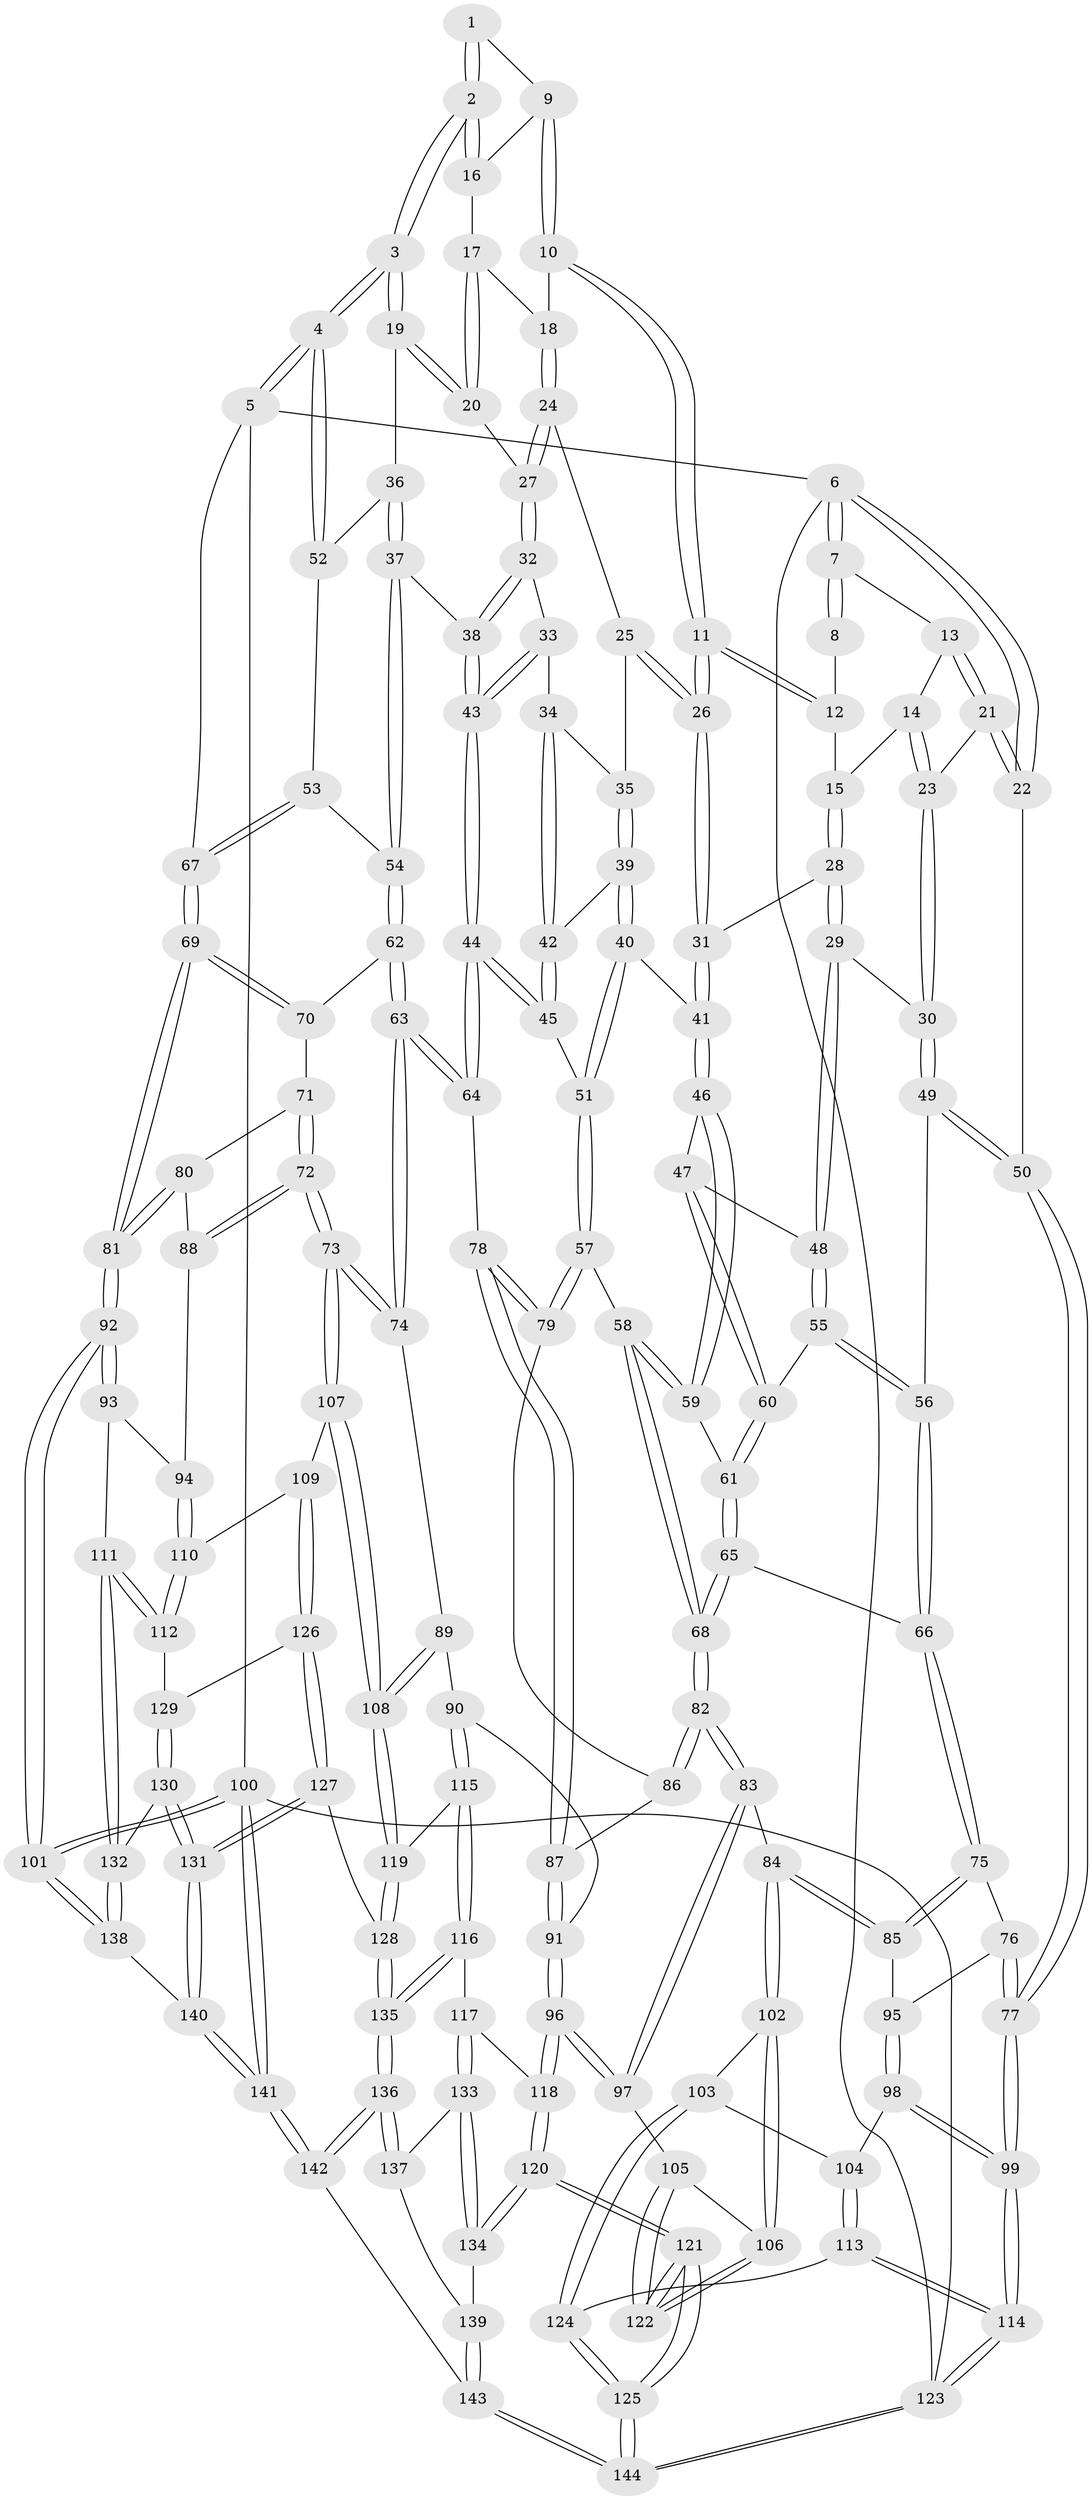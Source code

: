 // Generated by graph-tools (version 1.1) at 2025/27/03/09/25 03:27:12]
// undirected, 144 vertices, 357 edges
graph export_dot {
graph [start="1"]
  node [color=gray90,style=filled];
  1 [pos="+0.5537762964836502+0"];
  2 [pos="+0.9888560726494294+0"];
  3 [pos="+1+0"];
  4 [pos="+1+0"];
  5 [pos="+1+0"];
  6 [pos="+0+0"];
  7 [pos="+0.014804238942236593+0"];
  8 [pos="+0.4887302456863726+0"];
  9 [pos="+0.6029341274005153+0.04239525259796193"];
  10 [pos="+0.5919868157597984+0.09383754557139008"];
  11 [pos="+0.45781953588415986+0.1114482014070615"];
  12 [pos="+0.46150571103499705+0"];
  13 [pos="+0.01838702815191695+0"];
  14 [pos="+0.09338056358541703+0"];
  15 [pos="+0.26812815478539626+0.08957065687020987"];
  16 [pos="+0.7252275768805092+0.026028697067777013"];
  17 [pos="+0.7125574536542866+0.08457832301194329"];
  18 [pos="+0.595384271047+0.09748686772639172"];
  19 [pos="+0.8060352678734589+0.1716953582907433"];
  20 [pos="+0.7465894442137184+0.16467325971015176"];
  21 [pos="+0.03485165289580114+0.24627083901988556"];
  22 [pos="+0+0.3166557937744581"];
  23 [pos="+0.09972325948103651+0.23992906259887234"];
  24 [pos="+0.6179994833546865+0.15206897060286076"];
  25 [pos="+0.5668930800878075+0.2171923366277024"];
  26 [pos="+0.4142074299258949+0.16411051711262462"];
  27 [pos="+0.6903448621441949+0.19314740530979765"];
  28 [pos="+0.29946276499362345+0.1543872388084371"];
  29 [pos="+0.20669481250147329+0.252359693464589"];
  30 [pos="+0.15814491304527387+0.2630822354041921"];
  31 [pos="+0.39474410196110543+0.17669352414930992"];
  32 [pos="+0.6821837827853653+0.22573134507856085"];
  33 [pos="+0.6243484683909852+0.2674115410691254"];
  34 [pos="+0.5934449815230917+0.264013426610575"];
  35 [pos="+0.575554096577393+0.24537972986479537"];
  36 [pos="+0.8282272092703754+0.28766099163267356"];
  37 [pos="+0.8037324482658658+0.34142491894513854"];
  38 [pos="+0.7471847211669786+0.3489702249750736"];
  39 [pos="+0.48589527039383856+0.29458661544428605"];
  40 [pos="+0.43961580613347423+0.2946376525804507"];
  41 [pos="+0.42511790755884754+0.28491006905143906"];
  42 [pos="+0.5658547383780351+0.32553563978588584"];
  43 [pos="+0.6752400095977991+0.39490429958570783"];
  44 [pos="+0.6320159952819124+0.44748649905640714"];
  45 [pos="+0.6064006285320755+0.44112038386863284"];
  46 [pos="+0.3860189788663392+0.33360283108154065"];
  47 [pos="+0.25771084034785885+0.33362890988464067"];
  48 [pos="+0.2348787388769575+0.29949419114003545"];
  49 [pos="+0.11273340525102774+0.44537082343877027"];
  50 [pos="+0+0.5381165339773181"];
  51 [pos="+0.5198279313991809+0.4499148668297413"];
  52 [pos="+0.90819528051855+0.27359865200523076"];
  53 [pos="+1+0.3765468332989982"];
  54 [pos="+0.8469682525674891+0.39448165498756926"];
  55 [pos="+0.18496221514884884+0.42544368356929757"];
  56 [pos="+0.13290608886723332+0.45198559514375564"];
  57 [pos="+0.4865964251914824+0.47433876712250134"];
  58 [pos="+0.40917850931052224+0.4562191317524151"];
  59 [pos="+0.36571971165118555+0.40689132132457656"];
  60 [pos="+0.26690051026600226+0.3920341111610548"];
  61 [pos="+0.29543565982927894+0.4228876295863446"];
  62 [pos="+0.8471944491754836+0.46029946539875655"];
  63 [pos="+0.716555681396796+0.5710037074116413"];
  64 [pos="+0.6648377978646705+0.5141838383708428"];
  65 [pos="+0.27796770075378696+0.5000994586695577"];
  66 [pos="+0.18462463804826784+0.49474335036540196"];
  67 [pos="+1+0.4231570918546303"];
  68 [pos="+0.3146972966118653+0.5502997658678479"];
  69 [pos="+1+0.46815999947294606"];
  70 [pos="+0.8622759379438507+0.47253585585698793"];
  71 [pos="+0.8920245605438586+0.5275473462691059"];
  72 [pos="+0.7761397851457356+0.6612315883014414"];
  73 [pos="+0.7742888766152801+0.6621949838653826"];
  74 [pos="+0.733006048624984+0.6321564045058069"];
  75 [pos="+0.18443899806923658+0.5501304769910587"];
  76 [pos="+0.08765829718187644+0.604834348811649"];
  77 [pos="+0+0.5625137369710249"];
  78 [pos="+0.5227895048372876+0.6137886648335404"];
  79 [pos="+0.48053933580649333+0.5021840886879658"];
  80 [pos="+0.9825396113639502+0.5778761581784254"];
  81 [pos="+1+0.5129742340802984"];
  82 [pos="+0.32806171494282893+0.6251720848649289"];
  83 [pos="+0.3248550916250701+0.6335260404695944"];
  84 [pos="+0.250175086494497+0.6569387014235777"];
  85 [pos="+0.23357673131411436+0.6488482665375475"];
  86 [pos="+0.39149127637638603+0.5958988104401726"];
  87 [pos="+0.5199883445097815+0.6273521934508028"];
  88 [pos="+0.9507915343490057+0.6060039497796069"];
  89 [pos="+0.6526774405145767+0.679655367435675"];
  90 [pos="+0.5843005134935517+0.709956722888457"];
  91 [pos="+0.5325492400934526+0.6876601050162627"];
  92 [pos="+1+0.720576816890984"];
  93 [pos="+0.9806640028713078+0.7395817734896013"];
  94 [pos="+0.9426474831378344+0.7332182924888845"];
  95 [pos="+0.17562009766998635+0.6452265453945866"];
  96 [pos="+0.4301308570994911+0.7327732986198168"];
  97 [pos="+0.38117982829202407+0.7111610105905726"];
  98 [pos="+0.11512550496663133+0.712140489124697"];
  99 [pos="+0+0.70020637453841"];
  100 [pos="+1+1"];
  101 [pos="+1+1"];
  102 [pos="+0.2094859257002663+0.761729492767802"];
  103 [pos="+0.20579640315452238+0.7641132757173872"];
  104 [pos="+0.17103193721409132+0.7535441675319504"];
  105 [pos="+0.3730405289429376+0.7234927581554043"];
  106 [pos="+0.2768293052702181+0.8036651124442004"];
  107 [pos="+0.7924004295175997+0.7051423488093798"];
  108 [pos="+0.6790952500443845+0.8178203725649763"];
  109 [pos="+0.8201367126629816+0.7415807840053674"];
  110 [pos="+0.8799955681942113+0.7522280450814052"];
  111 [pos="+0.9589038142791916+0.868805061439911"];
  112 [pos="+0.9366561410598548+0.846070984073508"];
  113 [pos="+0+0.8645377137000596"];
  114 [pos="+0+0.8816246733375483"];
  115 [pos="+0.5888187731130512+0.8309796257472675"];
  116 [pos="+0.5800892350350291+0.8414846954816718"];
  117 [pos="+0.49167633125776156+0.8425620982592467"];
  118 [pos="+0.4491777996636013+0.814891657242606"];
  119 [pos="+0.668184974938547+0.8355212960238806"];
  120 [pos="+0.3465747041402346+0.9063867702820261"];
  121 [pos="+0.32313571639625577+0.9078007988231498"];
  122 [pos="+0.3231114650557664+0.9076688064901726"];
  123 [pos="+0+1"];
  124 [pos="+0.1897428965464974+0.7992903829364262"];
  125 [pos="+0.18014438378340183+1"];
  126 [pos="+0.817282694095623+0.7597465142239963"];
  127 [pos="+0.780642897748557+0.8928061516281698"];
  128 [pos="+0.7229836814411773+0.8866308873765051"];
  129 [pos="+0.8803572324301606+0.8534526608961158"];
  130 [pos="+0.8662988663208286+0.8873014943271313"];
  131 [pos="+0.7927281796470479+0.9111489249461817"];
  132 [pos="+0.9755351710164045+0.8953722054207152"];
  133 [pos="+0.4784967400642283+0.9012539841275573"];
  134 [pos="+0.3740545379272725+0.9208462917763454"];
  135 [pos="+0.591889214039672+1"];
  136 [pos="+0.5856269117113536+1"];
  137 [pos="+0.4890602169804612+0.9334413653402078"];
  138 [pos="+1+0.9798072394202627"];
  139 [pos="+0.4099381468800469+0.9533548495045504"];
  140 [pos="+0.8010120373890556+0.9449394997088846"];
  141 [pos="+0.7205003902066864+1"];
  142 [pos="+0.5869604766049411+1"];
  143 [pos="+0.5584525382346474+1"];
  144 [pos="+0+1"];
  1 -- 2;
  1 -- 2;
  1 -- 9;
  2 -- 3;
  2 -- 3;
  2 -- 16;
  2 -- 16;
  3 -- 4;
  3 -- 4;
  3 -- 19;
  3 -- 19;
  4 -- 5;
  4 -- 5;
  4 -- 52;
  4 -- 52;
  5 -- 6;
  5 -- 67;
  5 -- 100;
  6 -- 7;
  6 -- 7;
  6 -- 22;
  6 -- 22;
  6 -- 123;
  7 -- 8;
  7 -- 8;
  7 -- 13;
  8 -- 12;
  9 -- 10;
  9 -- 10;
  9 -- 16;
  10 -- 11;
  10 -- 11;
  10 -- 18;
  11 -- 12;
  11 -- 12;
  11 -- 26;
  11 -- 26;
  12 -- 15;
  13 -- 14;
  13 -- 21;
  13 -- 21;
  14 -- 15;
  14 -- 23;
  14 -- 23;
  15 -- 28;
  15 -- 28;
  16 -- 17;
  17 -- 18;
  17 -- 20;
  17 -- 20;
  18 -- 24;
  18 -- 24;
  19 -- 20;
  19 -- 20;
  19 -- 36;
  20 -- 27;
  21 -- 22;
  21 -- 22;
  21 -- 23;
  22 -- 50;
  23 -- 30;
  23 -- 30;
  24 -- 25;
  24 -- 27;
  24 -- 27;
  25 -- 26;
  25 -- 26;
  25 -- 35;
  26 -- 31;
  26 -- 31;
  27 -- 32;
  27 -- 32;
  28 -- 29;
  28 -- 29;
  28 -- 31;
  29 -- 30;
  29 -- 48;
  29 -- 48;
  30 -- 49;
  30 -- 49;
  31 -- 41;
  31 -- 41;
  32 -- 33;
  32 -- 38;
  32 -- 38;
  33 -- 34;
  33 -- 43;
  33 -- 43;
  34 -- 35;
  34 -- 42;
  34 -- 42;
  35 -- 39;
  35 -- 39;
  36 -- 37;
  36 -- 37;
  36 -- 52;
  37 -- 38;
  37 -- 54;
  37 -- 54;
  38 -- 43;
  38 -- 43;
  39 -- 40;
  39 -- 40;
  39 -- 42;
  40 -- 41;
  40 -- 51;
  40 -- 51;
  41 -- 46;
  41 -- 46;
  42 -- 45;
  42 -- 45;
  43 -- 44;
  43 -- 44;
  44 -- 45;
  44 -- 45;
  44 -- 64;
  44 -- 64;
  45 -- 51;
  46 -- 47;
  46 -- 59;
  46 -- 59;
  47 -- 48;
  47 -- 60;
  47 -- 60;
  48 -- 55;
  48 -- 55;
  49 -- 50;
  49 -- 50;
  49 -- 56;
  50 -- 77;
  50 -- 77;
  51 -- 57;
  51 -- 57;
  52 -- 53;
  53 -- 54;
  53 -- 67;
  53 -- 67;
  54 -- 62;
  54 -- 62;
  55 -- 56;
  55 -- 56;
  55 -- 60;
  56 -- 66;
  56 -- 66;
  57 -- 58;
  57 -- 79;
  57 -- 79;
  58 -- 59;
  58 -- 59;
  58 -- 68;
  58 -- 68;
  59 -- 61;
  60 -- 61;
  60 -- 61;
  61 -- 65;
  61 -- 65;
  62 -- 63;
  62 -- 63;
  62 -- 70;
  63 -- 64;
  63 -- 64;
  63 -- 74;
  63 -- 74;
  64 -- 78;
  65 -- 66;
  65 -- 68;
  65 -- 68;
  66 -- 75;
  66 -- 75;
  67 -- 69;
  67 -- 69;
  68 -- 82;
  68 -- 82;
  69 -- 70;
  69 -- 70;
  69 -- 81;
  69 -- 81;
  70 -- 71;
  71 -- 72;
  71 -- 72;
  71 -- 80;
  72 -- 73;
  72 -- 73;
  72 -- 88;
  72 -- 88;
  73 -- 74;
  73 -- 74;
  73 -- 107;
  73 -- 107;
  74 -- 89;
  75 -- 76;
  75 -- 85;
  75 -- 85;
  76 -- 77;
  76 -- 77;
  76 -- 95;
  77 -- 99;
  77 -- 99;
  78 -- 79;
  78 -- 79;
  78 -- 87;
  78 -- 87;
  79 -- 86;
  80 -- 81;
  80 -- 81;
  80 -- 88;
  81 -- 92;
  81 -- 92;
  82 -- 83;
  82 -- 83;
  82 -- 86;
  82 -- 86;
  83 -- 84;
  83 -- 97;
  83 -- 97;
  84 -- 85;
  84 -- 85;
  84 -- 102;
  84 -- 102;
  85 -- 95;
  86 -- 87;
  87 -- 91;
  87 -- 91;
  88 -- 94;
  89 -- 90;
  89 -- 108;
  89 -- 108;
  90 -- 91;
  90 -- 115;
  90 -- 115;
  91 -- 96;
  91 -- 96;
  92 -- 93;
  92 -- 93;
  92 -- 101;
  92 -- 101;
  93 -- 94;
  93 -- 111;
  94 -- 110;
  94 -- 110;
  95 -- 98;
  95 -- 98;
  96 -- 97;
  96 -- 97;
  96 -- 118;
  96 -- 118;
  97 -- 105;
  98 -- 99;
  98 -- 99;
  98 -- 104;
  99 -- 114;
  99 -- 114;
  100 -- 101;
  100 -- 101;
  100 -- 141;
  100 -- 141;
  100 -- 123;
  101 -- 138;
  101 -- 138;
  102 -- 103;
  102 -- 106;
  102 -- 106;
  103 -- 104;
  103 -- 124;
  103 -- 124;
  104 -- 113;
  104 -- 113;
  105 -- 106;
  105 -- 122;
  105 -- 122;
  106 -- 122;
  106 -- 122;
  107 -- 108;
  107 -- 108;
  107 -- 109;
  108 -- 119;
  108 -- 119;
  109 -- 110;
  109 -- 126;
  109 -- 126;
  110 -- 112;
  110 -- 112;
  111 -- 112;
  111 -- 112;
  111 -- 132;
  111 -- 132;
  112 -- 129;
  113 -- 114;
  113 -- 114;
  113 -- 124;
  114 -- 123;
  114 -- 123;
  115 -- 116;
  115 -- 116;
  115 -- 119;
  116 -- 117;
  116 -- 135;
  116 -- 135;
  117 -- 118;
  117 -- 133;
  117 -- 133;
  118 -- 120;
  118 -- 120;
  119 -- 128;
  119 -- 128;
  120 -- 121;
  120 -- 121;
  120 -- 134;
  120 -- 134;
  121 -- 122;
  121 -- 122;
  121 -- 125;
  121 -- 125;
  123 -- 144;
  123 -- 144;
  124 -- 125;
  124 -- 125;
  125 -- 144;
  125 -- 144;
  126 -- 127;
  126 -- 127;
  126 -- 129;
  127 -- 128;
  127 -- 131;
  127 -- 131;
  128 -- 135;
  128 -- 135;
  129 -- 130;
  129 -- 130;
  130 -- 131;
  130 -- 131;
  130 -- 132;
  131 -- 140;
  131 -- 140;
  132 -- 138;
  132 -- 138;
  133 -- 134;
  133 -- 134;
  133 -- 137;
  134 -- 139;
  135 -- 136;
  135 -- 136;
  136 -- 137;
  136 -- 137;
  136 -- 142;
  136 -- 142;
  137 -- 139;
  138 -- 140;
  139 -- 143;
  139 -- 143;
  140 -- 141;
  140 -- 141;
  141 -- 142;
  141 -- 142;
  142 -- 143;
  143 -- 144;
  143 -- 144;
}
